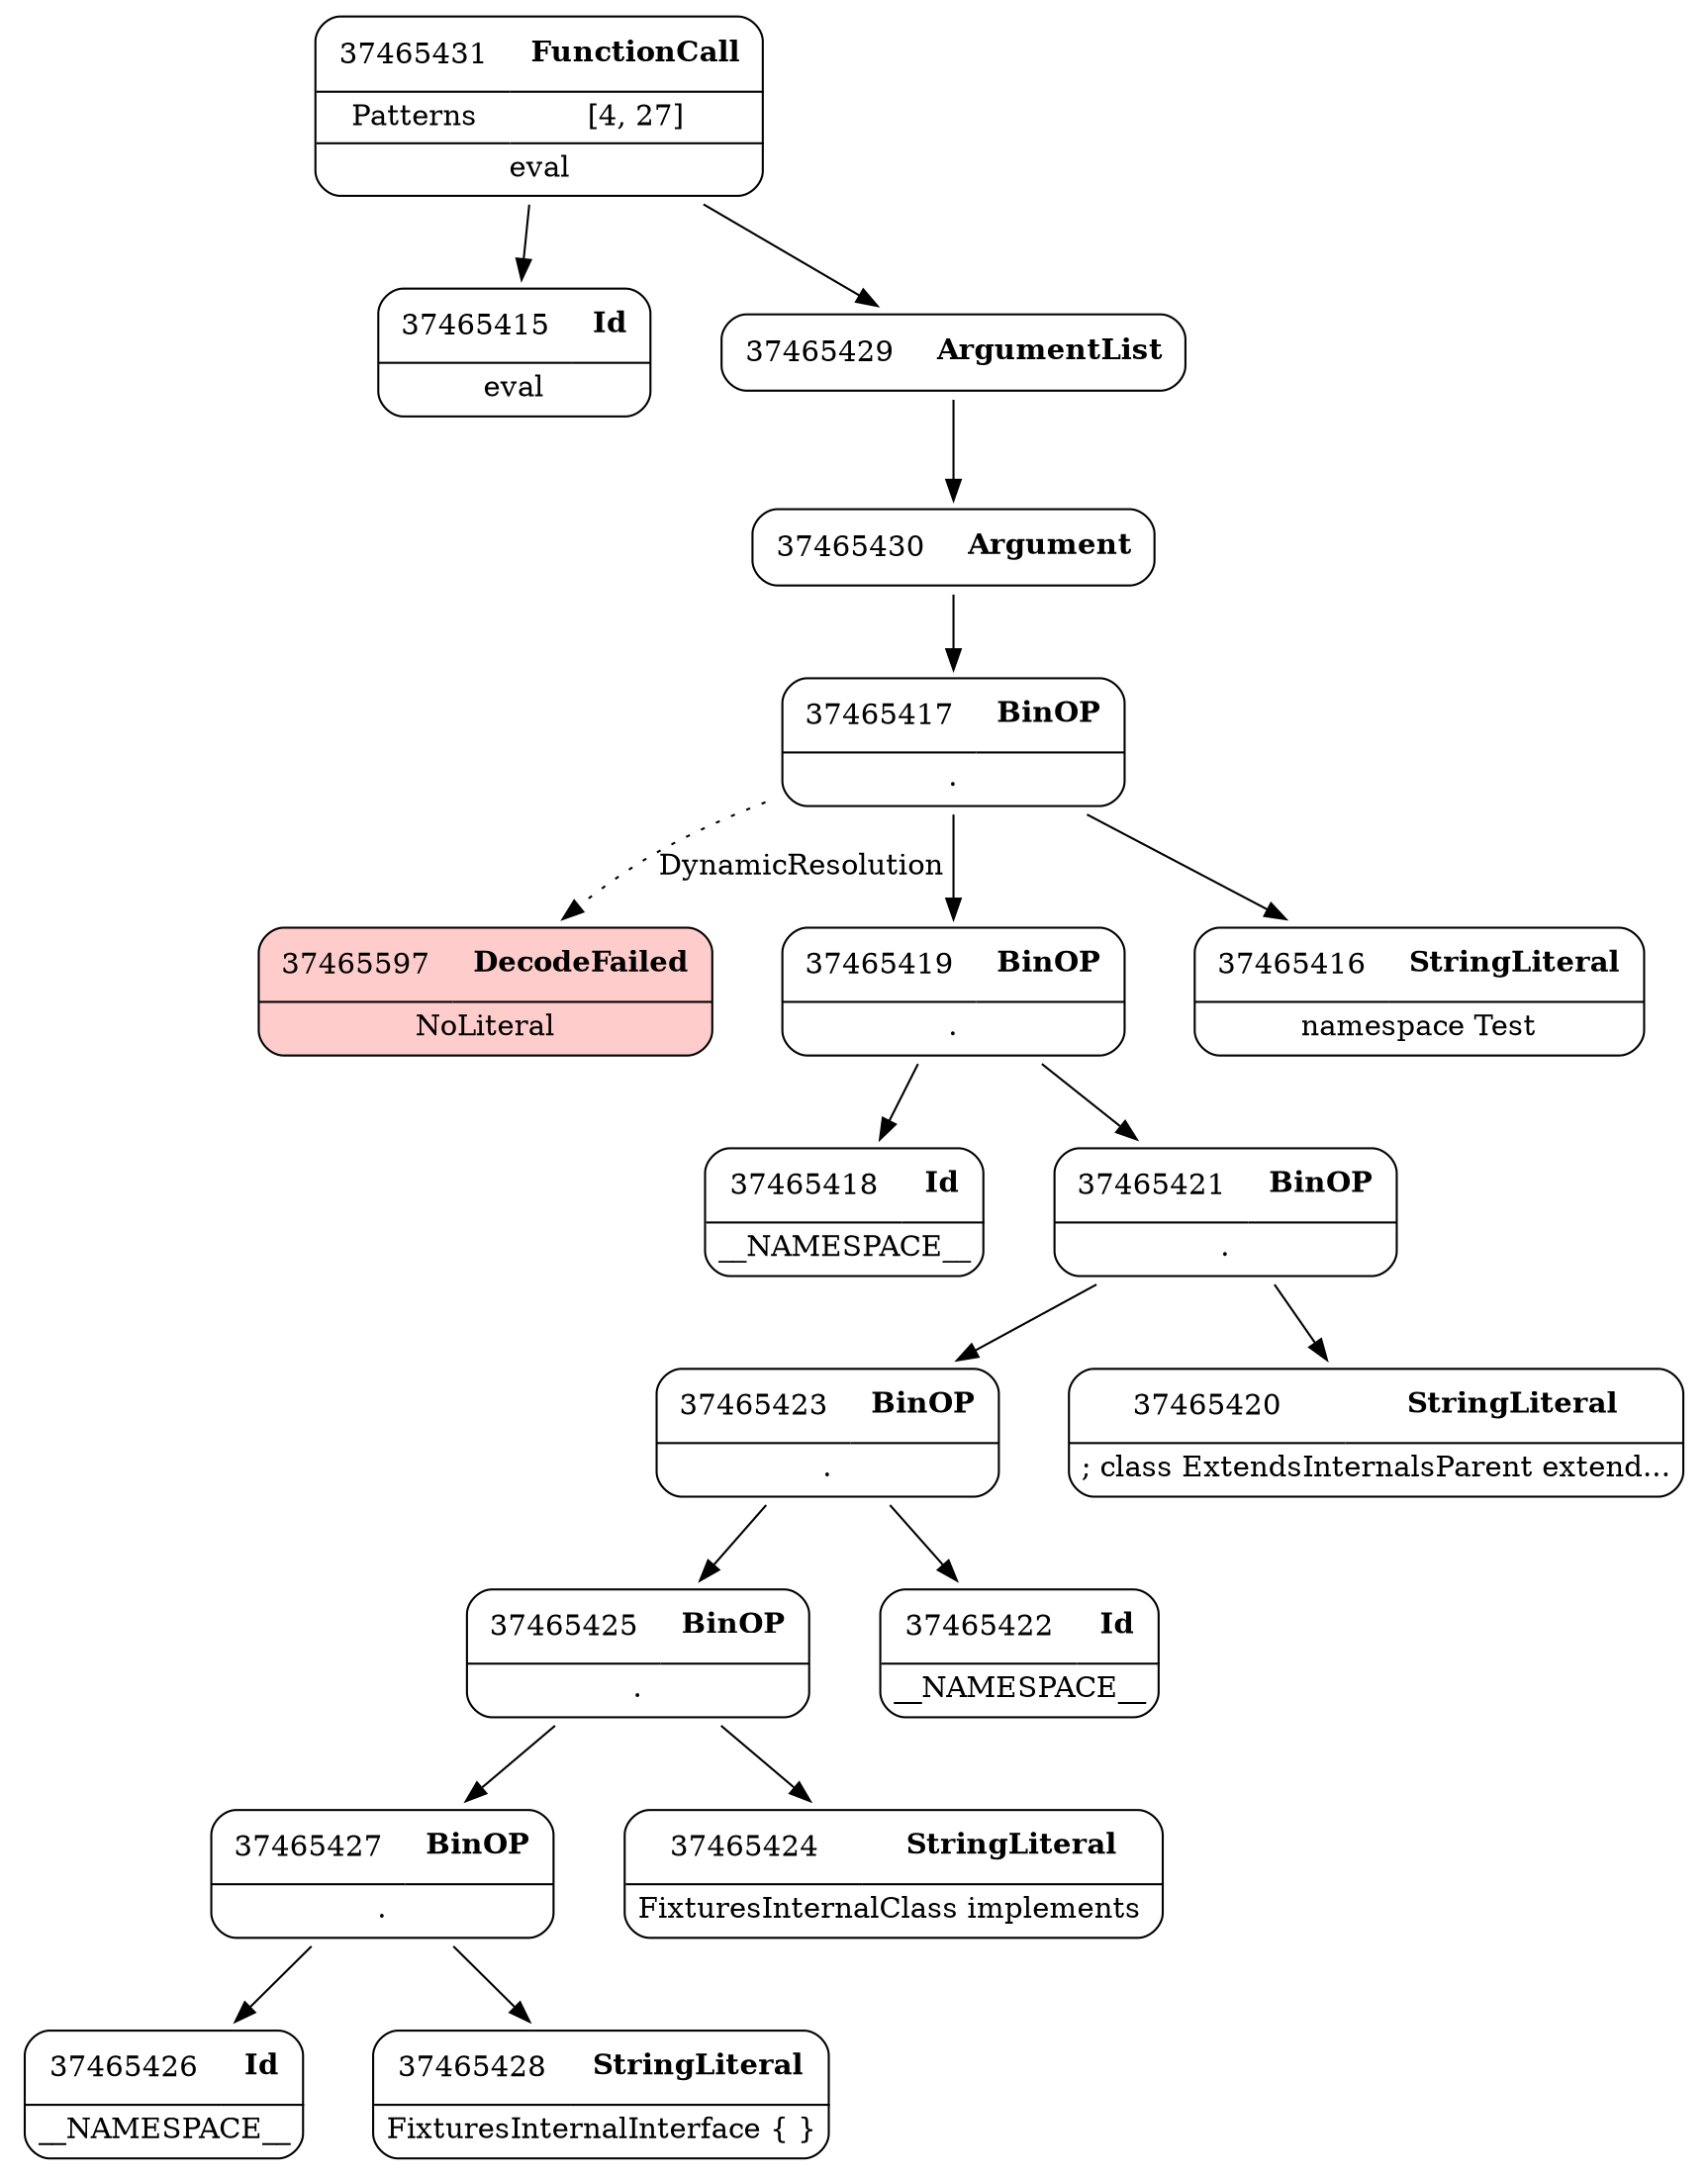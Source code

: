 digraph ast {
node [shape=none];
37465597 [label=<<TABLE border='1' cellspacing='0' cellpadding='10' style='rounded' bgcolor='#FFCCCC' ><TR><TD border='0'>37465597</TD><TD border='0'><B>DecodeFailed</B></TD></TR><HR/><TR><TD border='0' cellpadding='5' colspan='2'>NoLiteral</TD></TR></TABLE>>];
37465427 [label=<<TABLE border='1' cellspacing='0' cellpadding='10' style='rounded' ><TR><TD border='0'>37465427</TD><TD border='0'><B>BinOP</B></TD></TR><HR/><TR><TD border='0' cellpadding='5' colspan='2'>.</TD></TR></TABLE>>];
37465427 -> 37465426 [weight=2];
37465427 -> 37465428 [weight=2];
37465426 [label=<<TABLE border='1' cellspacing='0' cellpadding='10' style='rounded' ><TR><TD border='0'>37465426</TD><TD border='0'><B>Id</B></TD></TR><HR/><TR><TD border='0' cellpadding='5' colspan='2'>__NAMESPACE__</TD></TR></TABLE>>];
37465425 [label=<<TABLE border='1' cellspacing='0' cellpadding='10' style='rounded' ><TR><TD border='0'>37465425</TD><TD border='0'><B>BinOP</B></TD></TR><HR/><TR><TD border='0' cellpadding='5' colspan='2'>.</TD></TR></TABLE>>];
37465425 -> 37465424 [weight=2];
37465425 -> 37465427 [weight=2];
37465424 [label=<<TABLE border='1' cellspacing='0' cellpadding='10' style='rounded' ><TR><TD border='0'>37465424</TD><TD border='0'><B>StringLiteral</B></TD></TR><HR/><TR><TD border='0' cellpadding='5' colspan='2'>FixturesInternalClass implements </TD></TR></TABLE>>];
37465431 [label=<<TABLE border='1' cellspacing='0' cellpadding='10' style='rounded' ><TR><TD border='0'>37465431</TD><TD border='0'><B>FunctionCall</B></TD></TR><HR/><TR><TD border='0' cellpadding='5'>Patterns</TD><TD border='0' cellpadding='5'>[4, 27]</TD></TR><HR/><TR><TD border='0' cellpadding='5' colspan='2'>eval</TD></TR></TABLE>>];
37465431 -> 37465415 [weight=2];
37465431 -> 37465429 [weight=2];
37465430 [label=<<TABLE border='1' cellspacing='0' cellpadding='10' style='rounded' ><TR><TD border='0'>37465430</TD><TD border='0'><B>Argument</B></TD></TR></TABLE>>];
37465430 -> 37465417 [weight=2];
37465429 [label=<<TABLE border='1' cellspacing='0' cellpadding='10' style='rounded' ><TR><TD border='0'>37465429</TD><TD border='0'><B>ArgumentList</B></TD></TR></TABLE>>];
37465429 -> 37465430 [weight=2];
37465428 [label=<<TABLE border='1' cellspacing='0' cellpadding='10' style='rounded' ><TR><TD border='0'>37465428</TD><TD border='0'><B>StringLiteral</B></TD></TR><HR/><TR><TD border='0' cellpadding='5' colspan='2'>FixturesInternalInterface { }</TD></TR></TABLE>>];
37465419 [label=<<TABLE border='1' cellspacing='0' cellpadding='10' style='rounded' ><TR><TD border='0'>37465419</TD><TD border='0'><B>BinOP</B></TD></TR><HR/><TR><TD border='0' cellpadding='5' colspan='2'>.</TD></TR></TABLE>>];
37465419 -> 37465418 [weight=2];
37465419 -> 37465421 [weight=2];
37465418 [label=<<TABLE border='1' cellspacing='0' cellpadding='10' style='rounded' ><TR><TD border='0'>37465418</TD><TD border='0'><B>Id</B></TD></TR><HR/><TR><TD border='0' cellpadding='5' colspan='2'>__NAMESPACE__</TD></TR></TABLE>>];
37465417 [label=<<TABLE border='1' cellspacing='0' cellpadding='10' style='rounded' ><TR><TD border='0'>37465417</TD><TD border='0'><B>BinOP</B></TD></TR><HR/><TR><TD border='0' cellpadding='5' colspan='2'>.</TD></TR></TABLE>>];
37465417 -> 37465416 [weight=2];
37465417 -> 37465419 [weight=2];
37465417 -> 37465597 [style=dotted,label=DynamicResolution];
37465416 [label=<<TABLE border='1' cellspacing='0' cellpadding='10' style='rounded' ><TR><TD border='0'>37465416</TD><TD border='0'><B>StringLiteral</B></TD></TR><HR/><TR><TD border='0' cellpadding='5' colspan='2'>namespace Test</TD></TR></TABLE>>];
37465423 [label=<<TABLE border='1' cellspacing='0' cellpadding='10' style='rounded' ><TR><TD border='0'>37465423</TD><TD border='0'><B>BinOP</B></TD></TR><HR/><TR><TD border='0' cellpadding='5' colspan='2'>.</TD></TR></TABLE>>];
37465423 -> 37465422 [weight=2];
37465423 -> 37465425 [weight=2];
37465422 [label=<<TABLE border='1' cellspacing='0' cellpadding='10' style='rounded' ><TR><TD border='0'>37465422</TD><TD border='0'><B>Id</B></TD></TR><HR/><TR><TD border='0' cellpadding='5' colspan='2'>__NAMESPACE__</TD></TR></TABLE>>];
37465421 [label=<<TABLE border='1' cellspacing='0' cellpadding='10' style='rounded' ><TR><TD border='0'>37465421</TD><TD border='0'><B>BinOP</B></TD></TR><HR/><TR><TD border='0' cellpadding='5' colspan='2'>.</TD></TR></TABLE>>];
37465421 -> 37465420 [weight=2];
37465421 -> 37465423 [weight=2];
37465420 [label=<<TABLE border='1' cellspacing='0' cellpadding='10' style='rounded' ><TR><TD border='0'>37465420</TD><TD border='0'><B>StringLiteral</B></TD></TR><HR/><TR><TD border='0' cellpadding='5' colspan='2'>; class ExtendsInternalsParent extend...</TD></TR></TABLE>>];
37465415 [label=<<TABLE border='1' cellspacing='0' cellpadding='10' style='rounded' ><TR><TD border='0'>37465415</TD><TD border='0'><B>Id</B></TD></TR><HR/><TR><TD border='0' cellpadding='5' colspan='2'>eval</TD></TR></TABLE>>];
}
